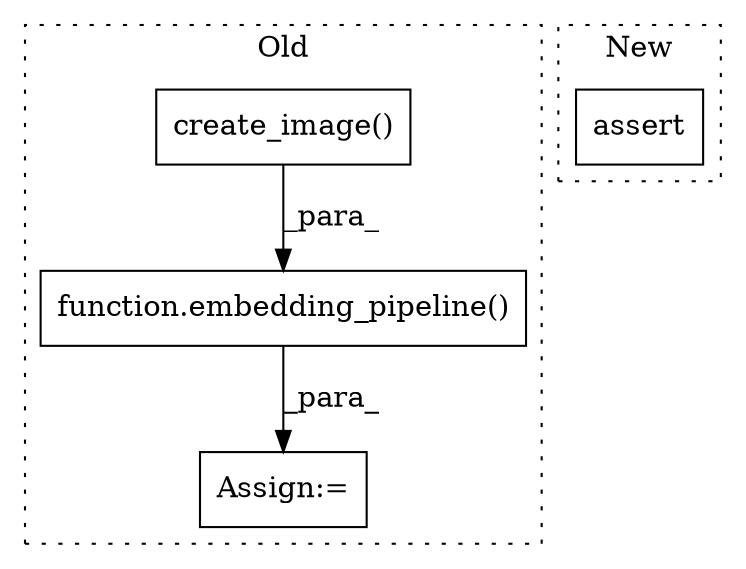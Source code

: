 digraph G {
subgraph cluster0 {
1 [label="function.embedding_pipeline()" a="75" s="3129,3153" l="19,1" shape="box"];
3 [label="Assign:=" a="68" s="3126" l="3" shape="box"];
4 [label="create_image()" a="75" s="2966" l="17" shape="box"];
label = "Old";
style="dotted";
}
subgraph cluster1 {
2 [label="assert" a="65" s="3135" l="7" shape="box"];
label = "New";
style="dotted";
}
1 -> 3 [label="_para_"];
4 -> 1 [label="_para_"];
}